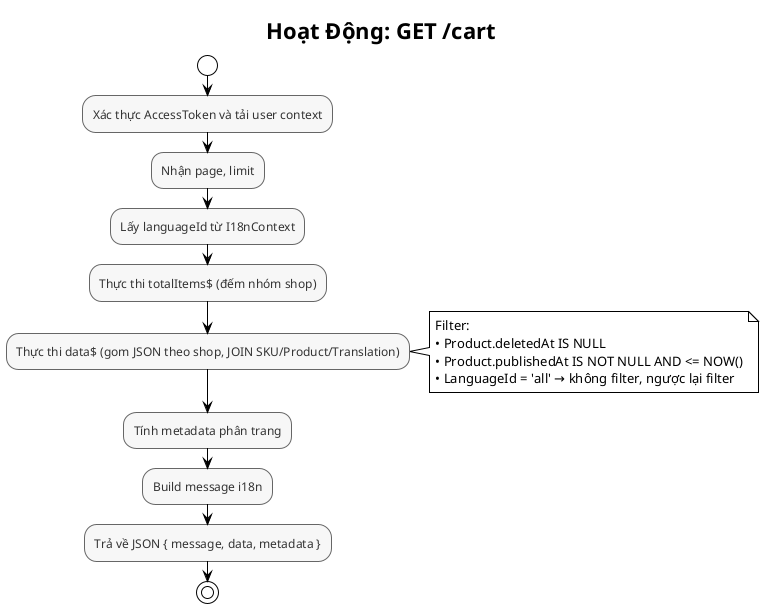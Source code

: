@startuml Cart - Get List Activity
!theme plain
skinparam backgroundColor #FFFFFF
skinparam activityFontSize 12
skinparam activityFontColor #333333
skinparam activityBorderColor #666666
skinparam activityBackgroundColor #F7F7F7

title Hoạt Động: GET /cart

start
:Xác thực AccessToken và tải user context;
:Nhận page, limit;
:Lấy languageId từ I18nContext;
:Thực thi totalItems$ (đếm nhóm shop);
:Thực thi data$ (gom JSON theo shop, JOIN SKU/Product/Translation);
note right
Filter:
• Product.deletedAt IS NULL
• Product.publishedAt IS NOT NULL AND <= NOW()
• LanguageId = 'all' → không filter, ngược lại filter
end note
:Tính metadata phân trang;
:Build message i18n;
:Trả về JSON { message, data, metadata };
stop

@enduml



